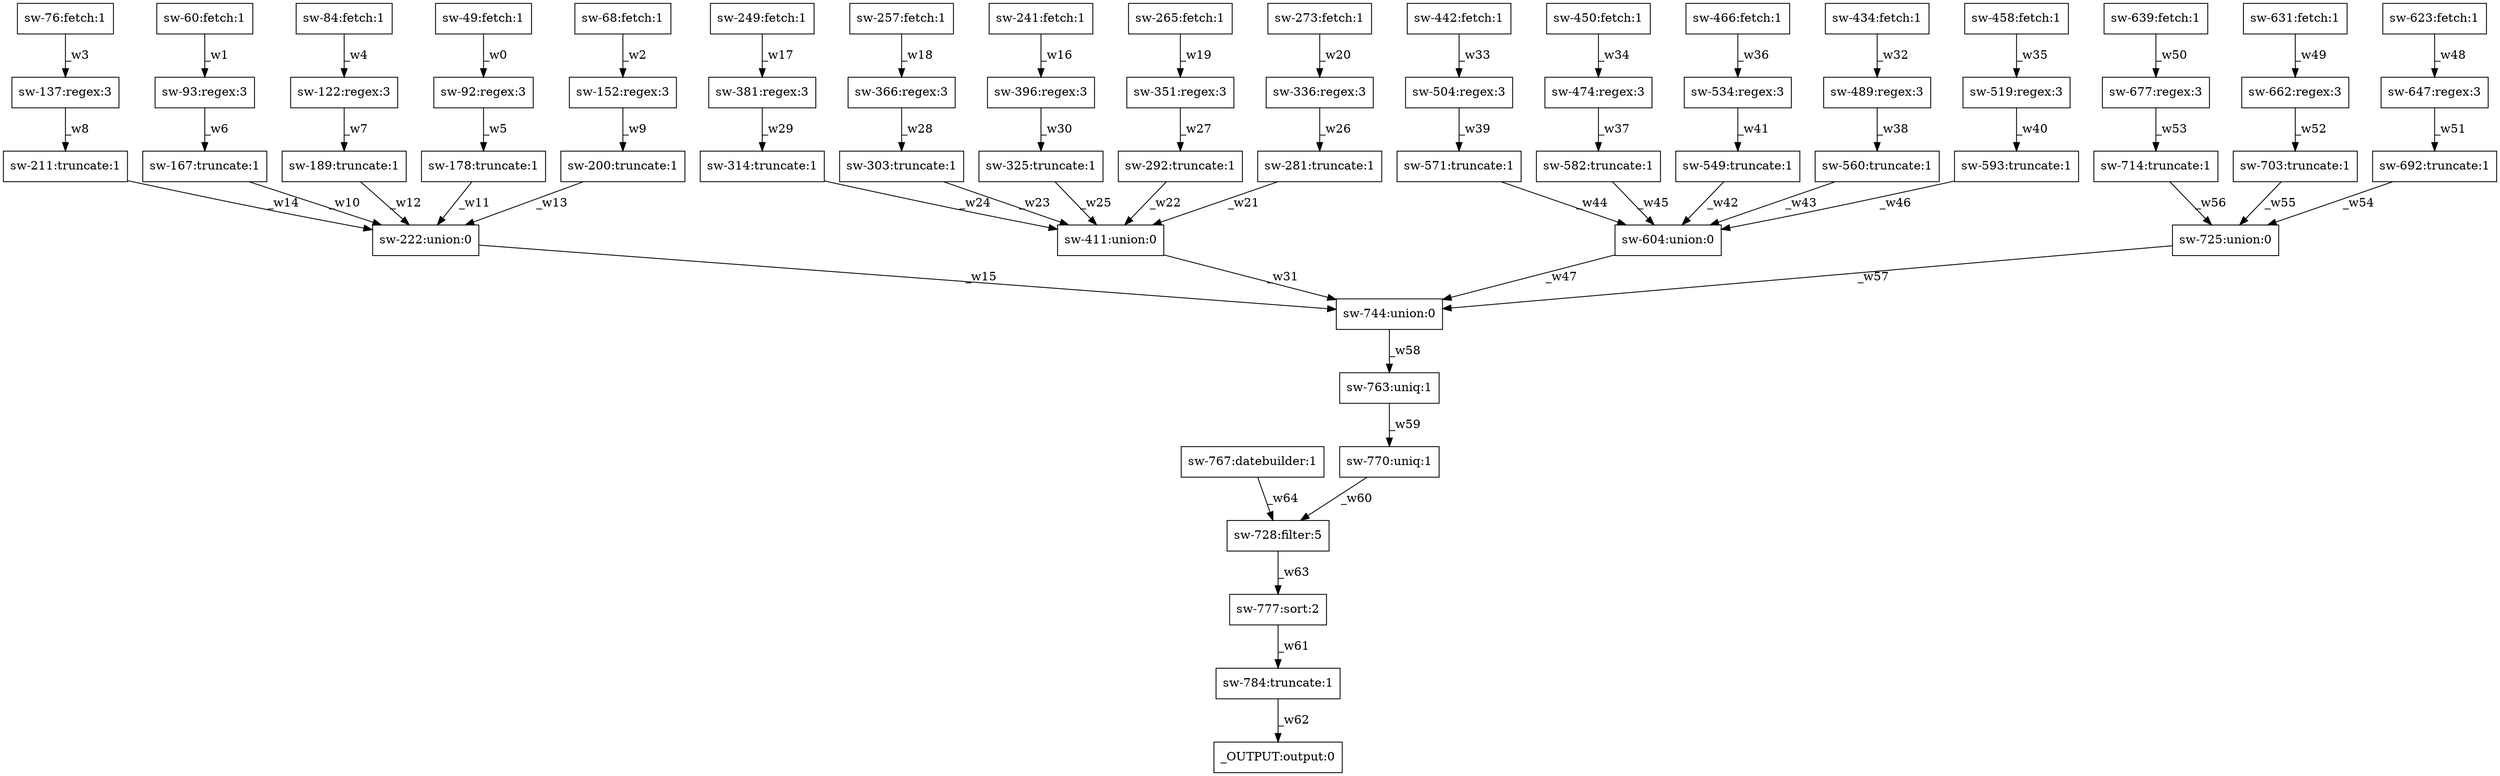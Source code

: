 digraph test1 { node [shape=box] "sw-692" [label="sw-692:truncate:1"];"sw-257" [label="sw-257:fetch:1"];"sw-314" [label="sw-314:truncate:1"];"sw-303" [label="sw-303:truncate:1"];"sw-122" [label="sw-122:regex:3"];"sw-92" [label="sw-92:regex:3"];"sw-325" [label="sw-325:truncate:1"];"sw-336" [label="sw-336:regex:3"];"sw-211" [label="sw-211:truncate:1"];"sw-770" [label="sw-770:uniq:1"];"sw-631" [label="sw-631:fetch:1"];"sw-662" [label="sw-662:regex:3"];"sw-381" [label="sw-381:regex:3"];"sw-167" [label="sw-167:truncate:1"];"sw-466" [label="sw-466:fetch:1"];"sw-189" [label="sw-189:truncate:1"];"sw-474" [label="sw-474:regex:3"];"sw-60" [label="sw-60:fetch:1"];"sw-396" [label="sw-396:regex:3"];"sw-714" [label="sw-714:truncate:1"];"sw-76" [label="sw-76:fetch:1"];"sw-241" [label="sw-241:fetch:1"];"sw-93" [label="sw-93:regex:3"];"sw-442" [label="sw-442:fetch:1"];"sw-366" [label="sw-366:regex:3"];"sw-571" [label="sw-571:truncate:1"];"sw-784" [label="sw-784:truncate:1"];"sw-292" [label="sw-292:truncate:1"];"sw-458" [label="sw-458:fetch:1"];"sw-582" [label="sw-582:truncate:1"];"sw-178" [label="sw-178:truncate:1"];"sw-549" [label="sw-549:truncate:1"];"sw-152" [label="sw-152:regex:3"];"sw-137" [label="sw-137:regex:3"];"_OUTPUT" [label="_OUTPUT:output:0"];"sw-49" [label="sw-49:fetch:1"];"sw-222" [label="sw-222:union:0"];"sw-200" [label="sw-200:truncate:1"];"sw-249" [label="sw-249:fetch:1"];"sw-725" [label="sw-725:union:0"];"sw-744" [label="sw-744:union:0"];"sw-677" [label="sw-677:regex:3"];"sw-351" [label="sw-351:regex:3"];"sw-639" [label="sw-639:fetch:1"];"sw-777" [label="sw-777:sort:2"];"sw-763" [label="sw-763:uniq:1"];"sw-273" [label="sw-273:fetch:1"];"sw-728" [label="sw-728:filter:5"];"sw-519" [label="sw-519:regex:3"];"sw-767" [label="sw-767:datebuilder:1"];"sw-703" [label="sw-703:truncate:1"];"sw-623" [label="sw-623:fetch:1"];"sw-450" [label="sw-450:fetch:1"];"sw-534" [label="sw-534:regex:3"];"sw-68" [label="sw-68:fetch:1"];"sw-411" [label="sw-411:union:0"];"sw-604" [label="sw-604:union:0"];"sw-281" [label="sw-281:truncate:1"];"sw-489" [label="sw-489:regex:3"];"sw-560" [label="sw-560:truncate:1"];"sw-593" [label="sw-593:truncate:1"];"sw-84" [label="sw-84:fetch:1"];"sw-434" [label="sw-434:fetch:1"];"sw-647" [label="sw-647:regex:3"];"sw-265" [label="sw-265:fetch:1"];"sw-504" [label="sw-504:regex:3"];"sw-49" -> "sw-92" [label="_w0"];"sw-60" -> "sw-93" [label="_w1"];"sw-68" -> "sw-152" [label="_w2"];"sw-76" -> "sw-137" [label="_w3"];"sw-84" -> "sw-122" [label="_w4"];"sw-92" -> "sw-178" [label="_w5"];"sw-93" -> "sw-167" [label="_w6"];"sw-122" -> "sw-189" [label="_w7"];"sw-137" -> "sw-211" [label="_w8"];"sw-152" -> "sw-200" [label="_w9"];"sw-167" -> "sw-222" [label="_w10"];"sw-178" -> "sw-222" [label="_w11"];"sw-189" -> "sw-222" [label="_w12"];"sw-200" -> "sw-222" [label="_w13"];"sw-211" -> "sw-222" [label="_w14"];"sw-222" -> "sw-744" [label="_w15"];"sw-241" -> "sw-396" [label="_w16"];"sw-249" -> "sw-381" [label="_w17"];"sw-257" -> "sw-366" [label="_w18"];"sw-265" -> "sw-351" [label="_w19"];"sw-273" -> "sw-336" [label="_w20"];"sw-281" -> "sw-411" [label="_w21"];"sw-292" -> "sw-411" [label="_w22"];"sw-303" -> "sw-411" [label="_w23"];"sw-314" -> "sw-411" [label="_w24"];"sw-325" -> "sw-411" [label="_w25"];"sw-336" -> "sw-281" [label="_w26"];"sw-351" -> "sw-292" [label="_w27"];"sw-366" -> "sw-303" [label="_w28"];"sw-381" -> "sw-314" [label="_w29"];"sw-396" -> "sw-325" [label="_w30"];"sw-411" -> "sw-744" [label="_w31"];"sw-434" -> "sw-489" [label="_w32"];"sw-442" -> "sw-504" [label="_w33"];"sw-450" -> "sw-474" [label="_w34"];"sw-458" -> "sw-519" [label="_w35"];"sw-466" -> "sw-534" [label="_w36"];"sw-474" -> "sw-582" [label="_w37"];"sw-489" -> "sw-560" [label="_w38"];"sw-504" -> "sw-571" [label="_w39"];"sw-519" -> "sw-593" [label="_w40"];"sw-534" -> "sw-549" [label="_w41"];"sw-549" -> "sw-604" [label="_w42"];"sw-560" -> "sw-604" [label="_w43"];"sw-571" -> "sw-604" [label="_w44"];"sw-582" -> "sw-604" [label="_w45"];"sw-593" -> "sw-604" [label="_w46"];"sw-604" -> "sw-744" [label="_w47"];"sw-623" -> "sw-647" [label="_w48"];"sw-631" -> "sw-662" [label="_w49"];"sw-639" -> "sw-677" [label="_w50"];"sw-647" -> "sw-692" [label="_w51"];"sw-662" -> "sw-703" [label="_w52"];"sw-677" -> "sw-714" [label="_w53"];"sw-692" -> "sw-725" [label="_w54"];"sw-703" -> "sw-725" [label="_w55"];"sw-714" -> "sw-725" [label="_w56"];"sw-725" -> "sw-744" [label="_w57"];"sw-744" -> "sw-763" [label="_w58"];"sw-763" -> "sw-770" [label="_w59"];"sw-770" -> "sw-728" [label="_w60"];"sw-777" -> "sw-784" [label="_w61"];"sw-784" -> "_OUTPUT" [label="_w62"];"sw-728" -> "sw-777" [label="_w63"];"sw-767" -> "sw-728" [label="_w64"];}